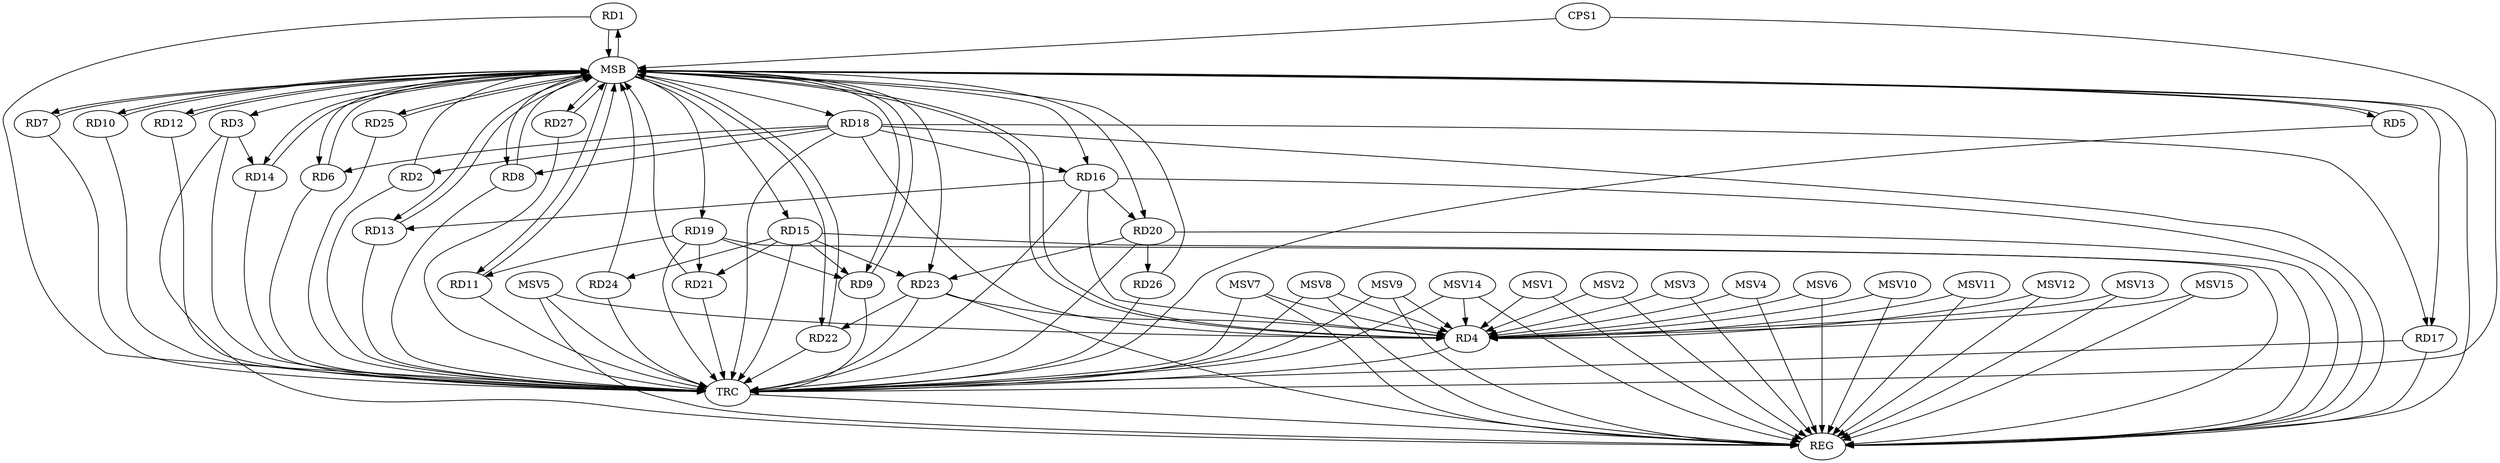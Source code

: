 strict digraph G {
  RD1 [ label="RD1" ];
  RD2 [ label="RD2" ];
  RD3 [ label="RD3" ];
  RD4 [ label="RD4" ];
  RD5 [ label="RD5" ];
  RD6 [ label="RD6" ];
  RD7 [ label="RD7" ];
  RD8 [ label="RD8" ];
  RD9 [ label="RD9" ];
  RD10 [ label="RD10" ];
  RD11 [ label="RD11" ];
  RD12 [ label="RD12" ];
  RD13 [ label="RD13" ];
  RD14 [ label="RD14" ];
  RD15 [ label="RD15" ];
  RD16 [ label="RD16" ];
  RD17 [ label="RD17" ];
  RD18 [ label="RD18" ];
  RD19 [ label="RD19" ];
  RD20 [ label="RD20" ];
  RD21 [ label="RD21" ];
  RD22 [ label="RD22" ];
  RD23 [ label="RD23" ];
  RD24 [ label="RD24" ];
  RD25 [ label="RD25" ];
  RD26 [ label="RD26" ];
  RD27 [ label="RD27" ];
  CPS1 [ label="CPS1" ];
  REG [ label="REG" ];
  MSB [ label="MSB" ];
  TRC [ label="TRC" ];
  MSV1 [ label="MSV1" ];
  MSV2 [ label="MSV2" ];
  MSV3 [ label="MSV3" ];
  MSV4 [ label="MSV4" ];
  MSV5 [ label="MSV5" ];
  MSV6 [ label="MSV6" ];
  MSV7 [ label="MSV7" ];
  MSV8 [ label="MSV8" ];
  MSV9 [ label="MSV9" ];
  MSV10 [ label="MSV10" ];
  MSV11 [ label="MSV11" ];
  MSV12 [ label="MSV12" ];
  MSV13 [ label="MSV13" ];
  MSV14 [ label="MSV14" ];
  MSV15 [ label="MSV15" ];
  RD18 -> RD2;
  RD3 -> RD14;
  RD16 -> RD4;
  RD18 -> RD4;
  RD23 -> RD4;
  RD18 -> RD6;
  RD18 -> RD8;
  RD15 -> RD9;
  RD19 -> RD9;
  RD19 -> RD11;
  RD16 -> RD13;
  RD15 -> RD21;
  RD15 -> RD23;
  RD15 -> RD24;
  RD18 -> RD16;
  RD16 -> RD20;
  RD18 -> RD17;
  RD19 -> RD21;
  RD20 -> RD23;
  RD20 -> RD26;
  RD23 -> RD22;
  RD3 -> REG;
  RD15 -> REG;
  RD16 -> REG;
  RD17 -> REG;
  RD18 -> REG;
  RD19 -> REG;
  RD20 -> REG;
  RD23 -> REG;
  RD1 -> MSB;
  MSB -> RD10;
  MSB -> RD16;
  MSB -> REG;
  RD2 -> MSB;
  MSB -> RD17;
  MSB -> RD18;
  MSB -> RD22;
  RD4 -> MSB;
  MSB -> RD20;
  MSB -> RD27;
  RD5 -> MSB;
  MSB -> RD8;
  MSB -> RD12;
  MSB -> RD13;
  RD6 -> MSB;
  MSB -> RD5;
  MSB -> RD19;
  RD7 -> MSB;
  MSB -> RD3;
  RD8 -> MSB;
  RD9 -> MSB;
  MSB -> RD4;
  MSB -> RD23;
  RD10 -> MSB;
  MSB -> RD14;
  RD11 -> MSB;
  RD12 -> MSB;
  MSB -> RD25;
  RD13 -> MSB;
  RD14 -> MSB;
  MSB -> RD11;
  RD21 -> MSB;
  RD22 -> MSB;
  MSB -> RD9;
  RD24 -> MSB;
  RD25 -> MSB;
  MSB -> RD1;
  MSB -> RD7;
  RD26 -> MSB;
  MSB -> RD6;
  MSB -> RD15;
  RD27 -> MSB;
  CPS1 -> MSB;
  RD1 -> TRC;
  RD2 -> TRC;
  RD3 -> TRC;
  RD4 -> TRC;
  RD5 -> TRC;
  RD6 -> TRC;
  RD7 -> TRC;
  RD8 -> TRC;
  RD9 -> TRC;
  RD10 -> TRC;
  RD11 -> TRC;
  RD12 -> TRC;
  RD13 -> TRC;
  RD14 -> TRC;
  RD15 -> TRC;
  RD16 -> TRC;
  RD17 -> TRC;
  RD18 -> TRC;
  RD19 -> TRC;
  RD20 -> TRC;
  RD21 -> TRC;
  RD22 -> TRC;
  RD23 -> TRC;
  RD24 -> TRC;
  RD25 -> TRC;
  RD26 -> TRC;
  RD27 -> TRC;
  CPS1 -> TRC;
  TRC -> REG;
  MSV1 -> RD4;
  MSV2 -> RD4;
  MSV3 -> RD4;
  MSV4 -> RD4;
  MSV1 -> REG;
  MSV2 -> REG;
  MSV3 -> REG;
  MSV4 -> REG;
  MSV5 -> RD4;
  MSV6 -> RD4;
  MSV7 -> RD4;
  MSV8 -> RD4;
  MSV5 -> REG;
  MSV5 -> TRC;
  MSV6 -> REG;
  MSV7 -> REG;
  MSV7 -> TRC;
  MSV8 -> REG;
  MSV8 -> TRC;
  MSV9 -> RD4;
  MSV9 -> REG;
  MSV9 -> TRC;
  MSV10 -> RD4;
  MSV11 -> RD4;
  MSV10 -> REG;
  MSV11 -> REG;
  MSV12 -> RD4;
  MSV12 -> REG;
  MSV13 -> RD4;
  MSV13 -> REG;
  MSV14 -> RD4;
  MSV15 -> RD4;
  MSV14 -> REG;
  MSV14 -> TRC;
  MSV15 -> REG;
}
